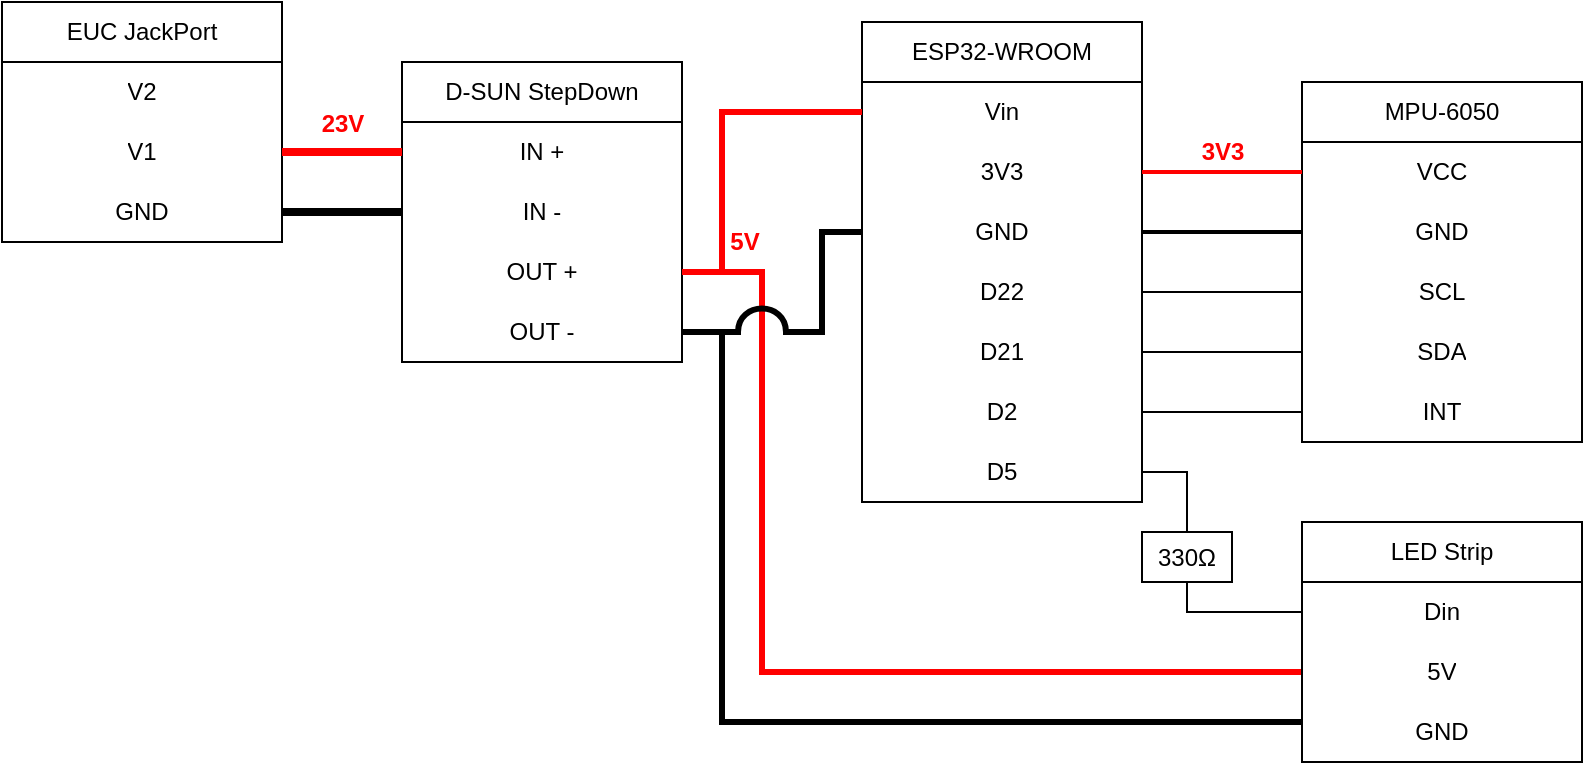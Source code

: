 <mxfile>
    <diagram id="5iYtu5lxS-ZNXTIGKPqZ" name="Page-1">
        <mxGraphModel dx="780" dy="563" grid="1" gridSize="10" guides="1" tooltips="1" connect="1" arrows="1" fold="1" page="1" pageScale="1" pageWidth="850" pageHeight="1100" background="none" math="0" shadow="0">
            <root>
                <mxCell id="0"/>
                <mxCell id="1" parent="0"/>
                <mxCell id="54" value="" style="edgeStyle=orthogonalEdgeStyle;html=1;endArrow=none;endFill=0;rounded=0;strokeColor=#FF0000;strokeWidth=3;" parent="1" source="28" target="47" edge="1">
                    <mxGeometry relative="1" as="geometry">
                        <mxPoint x="470" y="355" as="targetPoint"/>
                        <mxPoint x="370" y="155" as="sourcePoint"/>
                        <Array as="points">
                            <mxPoint x="410" y="155"/>
                            <mxPoint x="410" y="355"/>
                        </Array>
                    </mxGeometry>
                </mxCell>
                <mxCell id="3" value="ESP32-WROOM" style="swimlane;fontStyle=0;childLayout=stackLayout;horizontal=1;startSize=30;horizontalStack=0;resizeParent=1;resizeParentMax=0;resizeLast=0;collapsible=1;marginBottom=0;whiteSpace=wrap;html=1;" parent="1" vertex="1">
                    <mxGeometry x="460" y="30" width="140" height="240" as="geometry"/>
                </mxCell>
                <mxCell id="4" value="Vin" style="text;strokeColor=none;fillColor=none;align=center;verticalAlign=middle;spacingLeft=4;spacingRight=4;overflow=hidden;points=[[0,0.5],[1,0.5]];portConstraint=eastwest;rotatable=0;whiteSpace=wrap;html=1;" parent="3" vertex="1">
                    <mxGeometry y="30" width="140" height="30" as="geometry"/>
                </mxCell>
                <mxCell id="7" value="3V3" style="text;strokeColor=none;fillColor=none;align=center;verticalAlign=middle;spacingLeft=4;spacingRight=4;overflow=hidden;points=[[0,0.5],[1,0.5]];portConstraint=eastwest;rotatable=0;whiteSpace=wrap;html=1;" parent="3" vertex="1">
                    <mxGeometry y="60" width="140" height="30" as="geometry"/>
                </mxCell>
                <mxCell id="5" value="GND" style="text;strokeColor=none;fillColor=none;align=center;verticalAlign=middle;spacingLeft=4;spacingRight=4;overflow=hidden;points=[[0,0.5],[1,0.5]];portConstraint=eastwest;rotatable=0;whiteSpace=wrap;html=1;" parent="3" vertex="1">
                    <mxGeometry y="90" width="140" height="30" as="geometry"/>
                </mxCell>
                <mxCell id="8" value="D22" style="text;strokeColor=none;fillColor=none;align=center;verticalAlign=middle;spacingLeft=4;spacingRight=4;overflow=hidden;points=[[0,0.5],[1,0.5]];portConstraint=eastwest;rotatable=0;whiteSpace=wrap;html=1;" parent="3" vertex="1">
                    <mxGeometry y="120" width="140" height="30" as="geometry"/>
                </mxCell>
                <mxCell id="10" value="D21" style="text;strokeColor=none;fillColor=none;align=center;verticalAlign=middle;spacingLeft=4;spacingRight=4;overflow=hidden;points=[[0,0.5],[1,0.5]];portConstraint=eastwest;rotatable=0;whiteSpace=wrap;html=1;" parent="3" vertex="1">
                    <mxGeometry y="150" width="140" height="30" as="geometry"/>
                </mxCell>
                <mxCell id="6" value="D2" style="text;strokeColor=none;fillColor=none;align=center;verticalAlign=middle;spacingLeft=4;spacingRight=4;overflow=hidden;points=[[0,0.5],[1,0.5]];portConstraint=eastwest;rotatable=0;whiteSpace=wrap;html=1;" parent="3" vertex="1">
                    <mxGeometry y="180" width="140" height="30" as="geometry"/>
                </mxCell>
                <mxCell id="9" value="D5" style="text;strokeColor=none;fillColor=none;align=center;verticalAlign=middle;spacingLeft=4;spacingRight=4;overflow=hidden;points=[[0,0.5],[1,0.5]];portConstraint=eastwest;rotatable=0;whiteSpace=wrap;html=1;" parent="3" vertex="1">
                    <mxGeometry y="210" width="140" height="30" as="geometry"/>
                </mxCell>
                <mxCell id="11" value="MPU-6050" style="swimlane;fontStyle=0;childLayout=stackLayout;horizontal=1;startSize=30;horizontalStack=0;resizeParent=1;resizeParentMax=0;resizeLast=0;collapsible=1;marginBottom=0;whiteSpace=wrap;html=1;" parent="1" vertex="1">
                    <mxGeometry x="680" y="60" width="140" height="180" as="geometry"/>
                </mxCell>
                <mxCell id="12" value="VCC" style="text;strokeColor=none;fillColor=none;align=center;verticalAlign=middle;spacingLeft=4;spacingRight=4;overflow=hidden;points=[[0,0.5],[1,0.5]];portConstraint=eastwest;rotatable=0;whiteSpace=wrap;html=1;" parent="11" vertex="1">
                    <mxGeometry y="30" width="140" height="30" as="geometry"/>
                </mxCell>
                <mxCell id="13" value="GND" style="text;strokeColor=none;fillColor=none;align=center;verticalAlign=middle;spacingLeft=4;spacingRight=4;overflow=hidden;points=[[0,0.5],[1,0.5]];portConstraint=eastwest;rotatable=0;whiteSpace=wrap;html=1;" parent="11" vertex="1">
                    <mxGeometry y="60" width="140" height="30" as="geometry"/>
                </mxCell>
                <mxCell id="14" value="SCL" style="text;strokeColor=none;fillColor=none;align=center;verticalAlign=middle;spacingLeft=4;spacingRight=4;overflow=hidden;points=[[0,0.5],[1,0.5]];portConstraint=eastwest;rotatable=0;whiteSpace=wrap;html=1;" parent="11" vertex="1">
                    <mxGeometry y="90" width="140" height="30" as="geometry"/>
                </mxCell>
                <mxCell id="15" value="SDA" style="text;strokeColor=none;fillColor=none;align=center;verticalAlign=middle;spacingLeft=4;spacingRight=4;overflow=hidden;points=[[0,0.5],[1,0.5]];portConstraint=eastwest;rotatable=0;whiteSpace=wrap;html=1;" parent="11" vertex="1">
                    <mxGeometry y="120" width="140" height="30" as="geometry"/>
                </mxCell>
                <mxCell id="16" value="INT" style="text;strokeColor=none;fillColor=none;align=center;verticalAlign=middle;spacingLeft=4;spacingRight=4;overflow=hidden;points=[[0,0.5],[1,0.5]];portConstraint=eastwest;rotatable=0;whiteSpace=wrap;html=1;" parent="11" vertex="1">
                    <mxGeometry y="150" width="140" height="30" as="geometry"/>
                </mxCell>
                <mxCell id="19" style="edgeStyle=orthogonalEdgeStyle;html=1;endArrow=none;endFill=0;rounded=0;strokeWidth=2;" parent="1" source="5" target="13" edge="1">
                    <mxGeometry relative="1" as="geometry">
                        <mxPoint x="640" y="220" as="targetPoint"/>
                    </mxGeometry>
                </mxCell>
                <mxCell id="20" style="edgeStyle=orthogonalEdgeStyle;html=1;endArrow=none;endFill=0;rounded=0;strokeColor=#FF0000;strokeWidth=2;" parent="1" source="7" target="12" edge="1">
                    <mxGeometry relative="1" as="geometry">
                        <mxPoint x="690" y="135" as="targetPoint"/>
                        <mxPoint x="540" y="115" as="sourcePoint"/>
                        <Array as="points">
                            <mxPoint x="660" y="105"/>
                            <mxPoint x="660" y="105"/>
                        </Array>
                    </mxGeometry>
                </mxCell>
                <mxCell id="57" value="&lt;b&gt;3V3&lt;/b&gt;" style="edgeLabel;html=1;align=center;verticalAlign=middle;resizable=0;points=[];fontSize=12;fontColor=#FF0000;" parent="20" vertex="1" connectable="0">
                    <mxGeometry x="-0.22" y="1" relative="1" as="geometry">
                        <mxPoint x="9" y="-9" as="offset"/>
                    </mxGeometry>
                </mxCell>
                <mxCell id="21" style="edgeStyle=orthogonalEdgeStyle;html=1;endArrow=none;endFill=0;rounded=0;" parent="1" source="6" target="16" edge="1">
                    <mxGeometry relative="1" as="geometry">
                        <mxPoint x="690" y="105.048" as="targetPoint"/>
                        <mxPoint x="540" y="145.048" as="sourcePoint"/>
                        <Array as="points">
                            <mxPoint x="660" y="225"/>
                            <mxPoint x="660" y="225"/>
                        </Array>
                    </mxGeometry>
                </mxCell>
                <mxCell id="22" style="edgeStyle=orthogonalEdgeStyle;html=1;endArrow=none;endFill=0;rounded=0;" parent="1" source="10" target="15" edge="1">
                    <mxGeometry relative="1" as="geometry">
                        <mxPoint x="690" y="225" as="targetPoint"/>
                        <mxPoint x="540" y="175" as="sourcePoint"/>
                        <Array as="points">
                            <mxPoint x="650" y="195"/>
                            <mxPoint x="650" y="195"/>
                        </Array>
                    </mxGeometry>
                </mxCell>
                <mxCell id="23" style="edgeStyle=orthogonalEdgeStyle;html=1;endArrow=none;endFill=0;rounded=0;" parent="1" source="8" target="14" edge="1">
                    <mxGeometry relative="1" as="geometry">
                        <mxPoint x="690" y="195" as="targetPoint"/>
                        <mxPoint x="540" y="235" as="sourcePoint"/>
                        <Array as="points">
                            <mxPoint x="590" y="165"/>
                            <mxPoint x="590" y="155"/>
                        </Array>
                    </mxGeometry>
                </mxCell>
                <mxCell id="24" value="D-SUN StepDown" style="swimlane;fontStyle=0;childLayout=stackLayout;horizontal=1;startSize=30;horizontalStack=0;resizeParent=1;resizeParentMax=0;resizeLast=0;collapsible=1;marginBottom=0;whiteSpace=wrap;html=1;" parent="1" vertex="1">
                    <mxGeometry x="230" y="50" width="140" height="150" as="geometry"/>
                </mxCell>
                <mxCell id="26" value="IN +" style="text;strokeColor=none;fillColor=none;align=center;verticalAlign=middle;spacingLeft=4;spacingRight=4;overflow=hidden;points=[[0,0.5],[1,0.5]];portConstraint=eastwest;rotatable=0;whiteSpace=wrap;html=1;" parent="24" vertex="1">
                    <mxGeometry y="30" width="140" height="30" as="geometry"/>
                </mxCell>
                <mxCell id="25" value="IN -" style="text;strokeColor=none;fillColor=none;align=center;verticalAlign=middle;spacingLeft=4;spacingRight=4;overflow=hidden;points=[[0,0.5],[1,0.5]];portConstraint=eastwest;rotatable=0;whiteSpace=wrap;html=1;" parent="24" vertex="1">
                    <mxGeometry y="60" width="140" height="30" as="geometry"/>
                </mxCell>
                <mxCell id="28" value="OUT +" style="text;strokeColor=none;fillColor=none;align=center;verticalAlign=middle;spacingLeft=4;spacingRight=4;overflow=hidden;points=[[0,0.5],[1,0.5]];portConstraint=eastwest;rotatable=0;whiteSpace=wrap;html=1;" parent="24" vertex="1">
                    <mxGeometry y="90" width="140" height="30" as="geometry"/>
                </mxCell>
                <mxCell id="27" value="OUT -" style="text;strokeColor=none;fillColor=none;align=center;verticalAlign=middle;spacingLeft=4;spacingRight=4;overflow=hidden;points=[[0,0.5],[1,0.5]];portConstraint=eastwest;rotatable=0;whiteSpace=wrap;html=1;" parent="24" vertex="1">
                    <mxGeometry y="120" width="140" height="30" as="geometry"/>
                </mxCell>
                <mxCell id="30" style="edgeStyle=orthogonalEdgeStyle;html=1;endArrow=none;endFill=0;rounded=0;strokeColor=#FF0000;strokeWidth=3;" parent="1" source="28" target="4" edge="1">
                    <mxGeometry relative="1" as="geometry">
                        <mxPoint x="690" y="105.0" as="targetPoint"/>
                        <mxPoint x="590" y="145.0" as="sourcePoint"/>
                        <Array as="points">
                            <mxPoint x="390" y="155"/>
                            <mxPoint x="390" y="75"/>
                        </Array>
                    </mxGeometry>
                </mxCell>
                <mxCell id="45" value="5V" style="edgeLabel;html=1;align=center;verticalAlign=middle;resizable=0;points=[];fontSize=12;fontColor=#FF0000;fontStyle=1" parent="30" vertex="1" connectable="0">
                    <mxGeometry x="0.405" y="-2" relative="1" as="geometry">
                        <mxPoint x="-9" y="63" as="offset"/>
                    </mxGeometry>
                </mxCell>
                <mxCell id="31" style="edgeStyle=orthogonalEdgeStyle;html=1;endArrow=none;endFill=0;rounded=0;jumpStyle=arc;jumpSize=20;strokeWidth=3;" parent="1" source="27" target="5" edge="1">
                    <mxGeometry relative="1" as="geometry">
                        <mxPoint x="450" y="84.947" as="targetPoint"/>
                        <mxPoint x="400" y="140" as="sourcePoint"/>
                        <Array as="points">
                            <mxPoint x="440" y="185"/>
                            <mxPoint x="440" y="135"/>
                        </Array>
                    </mxGeometry>
                </mxCell>
                <mxCell id="33" value="EUC JackPort" style="swimlane;fontStyle=0;childLayout=stackLayout;horizontal=1;startSize=30;horizontalStack=0;resizeParent=1;resizeParentMax=0;resizeLast=0;collapsible=1;marginBottom=0;whiteSpace=wrap;html=1;" parent="1" vertex="1">
                    <mxGeometry x="30" y="20" width="140" height="120" as="geometry"/>
                </mxCell>
                <mxCell id="38" value="V2" style="text;strokeColor=none;fillColor=none;align=center;verticalAlign=middle;spacingLeft=4;spacingRight=4;overflow=hidden;points=[[0,0.5],[1,0.5]];portConstraint=eastwest;rotatable=0;whiteSpace=wrap;html=1;" parent="33" vertex="1">
                    <mxGeometry y="30" width="140" height="30" as="geometry"/>
                </mxCell>
                <mxCell id="37" value="V1" style="text;strokeColor=none;fillColor=none;align=center;verticalAlign=middle;spacingLeft=4;spacingRight=4;overflow=hidden;points=[[0,0.5],[1,0.5]];portConstraint=eastwest;rotatable=0;whiteSpace=wrap;html=1;" parent="33" vertex="1">
                    <mxGeometry y="60" width="140" height="30" as="geometry"/>
                </mxCell>
                <mxCell id="34" value="GND" style="text;strokeColor=none;fillColor=none;align=center;verticalAlign=middle;spacingLeft=4;spacingRight=4;overflow=hidden;points=[[0,0.5],[1,0.5]];portConstraint=eastwest;rotatable=0;whiteSpace=wrap;html=1;" parent="33" vertex="1">
                    <mxGeometry y="90" width="140" height="30" as="geometry"/>
                </mxCell>
                <mxCell id="41" style="edgeStyle=orthogonalEdgeStyle;html=1;endArrow=none;endFill=0;rounded=0;strokeColor=#FF0000;strokeWidth=4;" parent="1" source="37" target="26" edge="1">
                    <mxGeometry relative="1" as="geometry">
                        <mxPoint x="450" y="85.043" as="targetPoint"/>
                        <mxPoint x="380" y="115.043" as="sourcePoint"/>
                        <Array as="points">
                            <mxPoint x="210" y="95"/>
                            <mxPoint x="210" y="95"/>
                        </Array>
                    </mxGeometry>
                </mxCell>
                <mxCell id="43" value="&lt;b&gt;&lt;sub&gt;&lt;font style=&quot;font-size: 12px;&quot;&gt;23V&lt;/font&gt;&lt;/sub&gt;&lt;/b&gt;" style="edgeLabel;html=1;align=center;verticalAlign=middle;resizable=0;points=[];fontColor=#FF0000;" parent="41" vertex="1" connectable="0">
                    <mxGeometry x="-0.246" y="1" relative="1" as="geometry">
                        <mxPoint x="7" y="-14" as="offset"/>
                    </mxGeometry>
                </mxCell>
                <mxCell id="42" style="edgeStyle=orthogonalEdgeStyle;html=1;endArrow=none;endFill=0;rounded=0;strokeWidth=4;" parent="1" source="34" target="25" edge="1">
                    <mxGeometry relative="1" as="geometry">
                        <mxPoint x="460" y="95.043" as="targetPoint"/>
                        <mxPoint x="390" y="125.043" as="sourcePoint"/>
                        <Array as="points">
                            <mxPoint x="180" y="125"/>
                            <mxPoint x="180" y="125"/>
                        </Array>
                    </mxGeometry>
                </mxCell>
                <mxCell id="46" value="LED Strip" style="swimlane;fontStyle=0;childLayout=stackLayout;horizontal=1;startSize=30;horizontalStack=0;resizeParent=1;resizeParentMax=0;resizeLast=0;collapsible=1;marginBottom=0;whiteSpace=wrap;html=1;" parent="1" vertex="1">
                    <mxGeometry x="680" y="280" width="140" height="120" as="geometry"/>
                </mxCell>
                <mxCell id="48" value="Din" style="text;strokeColor=none;fillColor=none;align=center;verticalAlign=middle;spacingLeft=4;spacingRight=4;overflow=hidden;points=[[0,0.5],[1,0.5]];portConstraint=eastwest;rotatable=0;whiteSpace=wrap;html=1;" parent="46" vertex="1">
                    <mxGeometry y="30" width="140" height="30" as="geometry"/>
                </mxCell>
                <mxCell id="47" value="5V" style="text;strokeColor=none;fillColor=none;align=center;verticalAlign=middle;spacingLeft=4;spacingRight=4;overflow=hidden;points=[[0,0.5],[1,0.5]];portConstraint=eastwest;rotatable=0;whiteSpace=wrap;html=1;" parent="46" vertex="1">
                    <mxGeometry y="60" width="140" height="30" as="geometry"/>
                </mxCell>
                <mxCell id="49" value="GND" style="text;strokeColor=none;fillColor=none;align=center;verticalAlign=middle;spacingLeft=4;spacingRight=4;overflow=hidden;points=[[0,0.5],[1,0.5]];portConstraint=eastwest;rotatable=0;whiteSpace=wrap;html=1;" parent="46" vertex="1">
                    <mxGeometry y="90" width="140" height="30" as="geometry"/>
                </mxCell>
                <mxCell id="51" style="edgeStyle=orthogonalEdgeStyle;html=1;endArrow=none;endFill=0;rounded=0;startArrow=none;" parent="1" source="55" target="48" edge="1">
                    <mxGeometry relative="1" as="geometry">
                        <mxPoint x="690" y="225" as="targetPoint"/>
                        <mxPoint x="590" y="235" as="sourcePoint"/>
                        <Array as="points">
                            <mxPoint x="623" y="325"/>
                        </Array>
                    </mxGeometry>
                </mxCell>
                <mxCell id="53" style="edgeStyle=orthogonalEdgeStyle;html=1;endArrow=none;endFill=0;rounded=0;jumpStyle=arc;jumpSize=20;strokeWidth=3;" parent="1" source="27" target="49" edge="1">
                    <mxGeometry relative="1" as="geometry">
                        <mxPoint x="660" y="335.0" as="targetPoint"/>
                        <mxPoint x="430" y="210" as="sourcePoint"/>
                        <Array as="points">
                            <mxPoint x="390" y="185"/>
                            <mxPoint x="390" y="380"/>
                        </Array>
                    </mxGeometry>
                </mxCell>
                <mxCell id="56" value="" style="edgeStyle=orthogonalEdgeStyle;html=1;endArrow=none;endFill=0;rounded=0;" parent="1" source="9" target="55" edge="1">
                    <mxGeometry relative="1" as="geometry">
                        <mxPoint x="650" y="325" as="targetPoint"/>
                        <mxPoint x="600" y="255" as="sourcePoint"/>
                        <Array as="points"/>
                    </mxGeometry>
                </mxCell>
                <mxCell id="55" value="&lt;font style=&quot;font-size: 12px;&quot;&gt;330&lt;span style=&quot;text-align: start;&quot;&gt;Ω&lt;/span&gt;&lt;/font&gt;" style="rounded=0;whiteSpace=wrap;html=1;" parent="1" vertex="1">
                    <mxGeometry x="600" y="285" width="45" height="25" as="geometry"/>
                </mxCell>
            </root>
        </mxGraphModel>
    </diagram>
</mxfile>